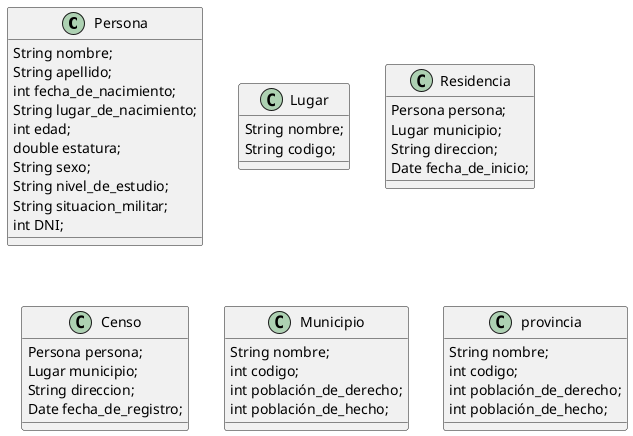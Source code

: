 @startuml

class Persona{
String nombre;
String apellido;
int fecha_de_nacimiento;
String lugar_de_nacimiento;
int edad;
double estatura;
String sexo;
String nivel_de_estudio;
String situacion_militar;
int DNI;
}

class Lugar{
String nombre;
String codigo;
}
class Residencia{
Persona persona;
Lugar municipio;
String direccion;
Date fecha_de_inicio;
}

class Censo{
Persona persona;
Lugar municipio;
String direccion;
Date fecha_de_registro;
}

class Municipio{
String nombre;
int codigo;
int población_de_derecho;
int población_de_hecho;
}

class provincia{
String nombre;
int codigo;
int población_de_derecho;
int población_de_hecho;
}


@enduml
